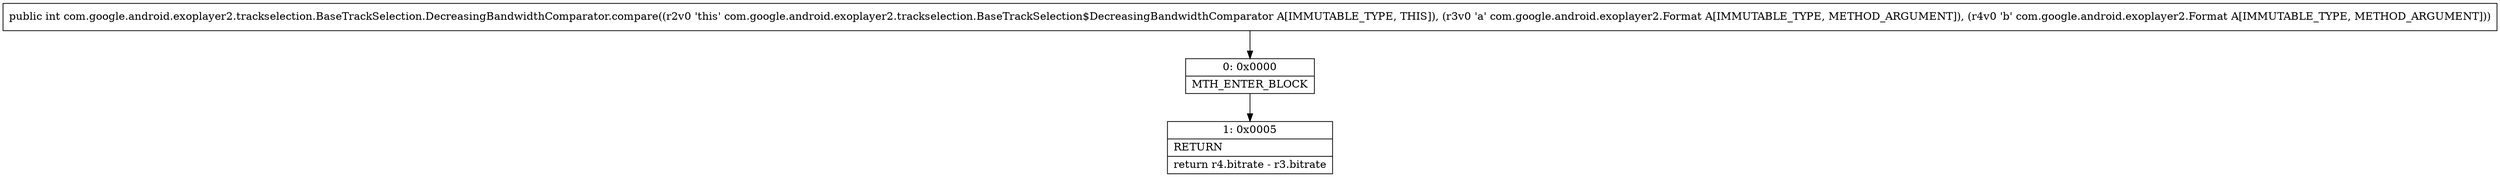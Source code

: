 digraph "CFG forcom.google.android.exoplayer2.trackselection.BaseTrackSelection.DecreasingBandwidthComparator.compare(Lcom\/google\/android\/exoplayer2\/Format;Lcom\/google\/android\/exoplayer2\/Format;)I" {
Node_0 [shape=record,label="{0\:\ 0x0000|MTH_ENTER_BLOCK\l}"];
Node_1 [shape=record,label="{1\:\ 0x0005|RETURN\l|return r4.bitrate \- r3.bitrate\l}"];
MethodNode[shape=record,label="{public int com.google.android.exoplayer2.trackselection.BaseTrackSelection.DecreasingBandwidthComparator.compare((r2v0 'this' com.google.android.exoplayer2.trackselection.BaseTrackSelection$DecreasingBandwidthComparator A[IMMUTABLE_TYPE, THIS]), (r3v0 'a' com.google.android.exoplayer2.Format A[IMMUTABLE_TYPE, METHOD_ARGUMENT]), (r4v0 'b' com.google.android.exoplayer2.Format A[IMMUTABLE_TYPE, METHOD_ARGUMENT])) }"];
MethodNode -> Node_0;
Node_0 -> Node_1;
}

